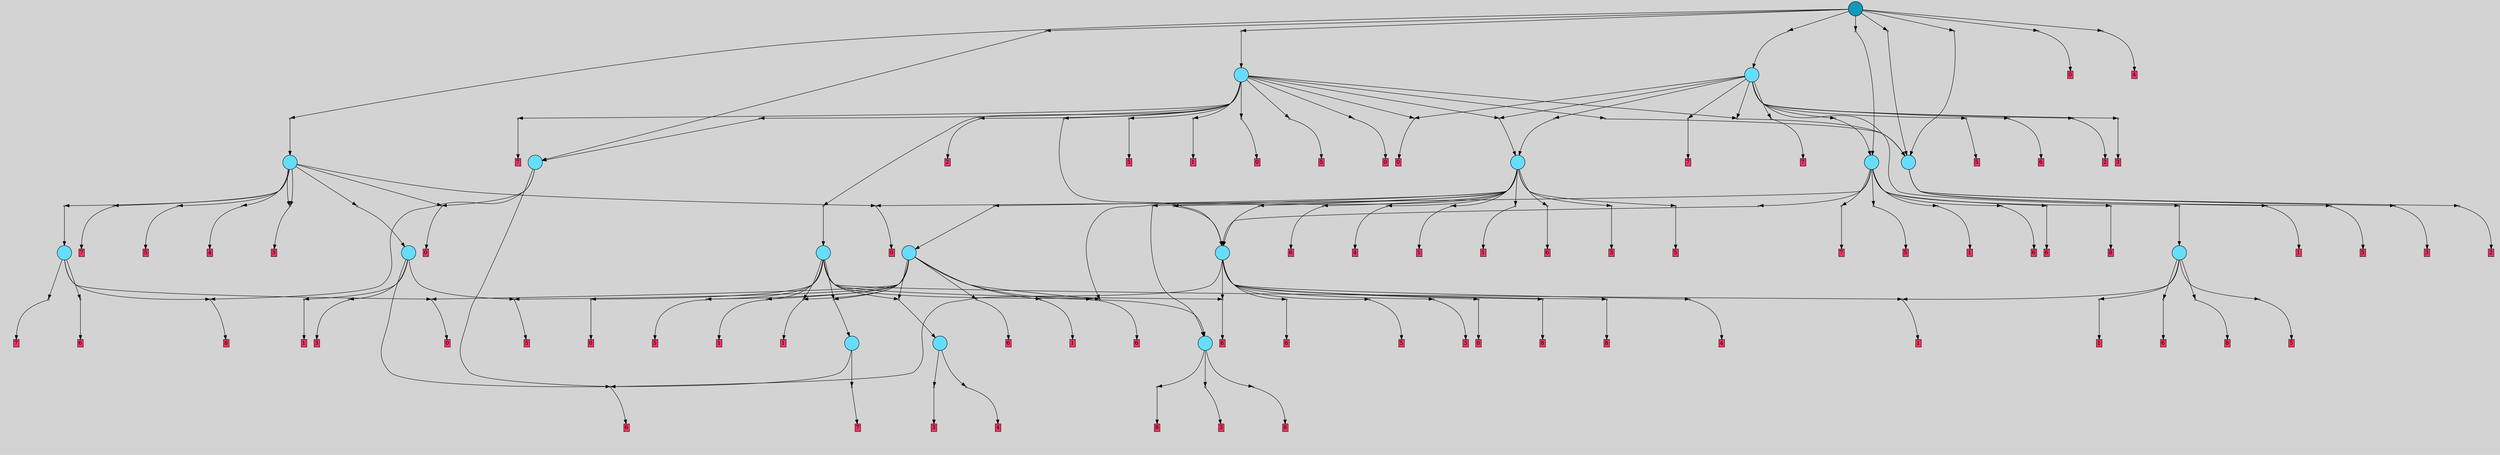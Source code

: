 // File exported with GEGELATI v1.3.1
// On the 2024-07-09 16:33:55
// With the MARL::MarlTPGGraphDotExporter
digraph{
	graph[pad = "0.212, 0.055" bgcolor = lightgray]
	node[shape=circle style = filled label = ""]
		T3 [fillcolor="#66ddff"]
		T6 [fillcolor="#66ddff"]
		T8 [fillcolor="#66ddff"]
		T192 [fillcolor="#66ddff"]
		T199 [fillcolor="#66ddff"]
		T248 [fillcolor="#66ddff"]
		T272 [fillcolor="#66ddff"]
		T423 [fillcolor="#66ddff"]
		T457 [fillcolor="#66ddff"]
		T504 [fillcolor="#66ddff"]
		T698 [fillcolor="#66ddff"]
		T935 [fillcolor="#66ddff"]
		T1067 [fillcolor="#66ddff"]
		T1393 [fillcolor="#66ddff"]
		T1749 [fillcolor="#66ddff"]
		T2502 [fillcolor="#66ddff"]
		T2834 [fillcolor="#1199bb"]
		P28513 [fillcolor="#cccccc" shape=point] //
		I28513 [shape=box style=invis label="2|5&0|0#1|0&#92;n7|0&1|3#4|5&#92;n5|2&2|2#2|2&#92;n"]
		P28513 -> I28513[style=invis]
		A18409 [fillcolor="#ff3366" shape=box margin=0.03 width=0 height=0 label="3"]
		T3 -> P28513 -> A18409
		P28514 [fillcolor="#cccccc" shape=point] //
		I28514 [shape=box style=invis label="6|7&4|7#4|2&#92;n6|1&3|3#4|2&#92;n4|2&1|7#0|2&#92;n"]
		P28514 -> I28514[style=invis]
		A18410 [fillcolor="#ff3366" shape=box margin=0.03 width=0 height=0 label="4"]
		T3 -> P28514 -> A18410
		P28515 [fillcolor="#cccccc" shape=point] //
		I28515 [shape=box style=invis label="3|0&0|2#3|5&#92;n"]
		P28515 -> I28515[style=invis]
		A18411 [fillcolor="#ff3366" shape=box margin=0.03 width=0 height=0 label="6"]
		T6 -> P28515 -> A18411
		P28516 [fillcolor="#cccccc" shape=point] //
		I28516 [shape=box style=invis label="8|6&2|7#0|7&#92;n6|6&0|5#3|7&#92;n8|6&4|6#1|4&#92;n5|3&0|3#1|5&#92;n0|5&1|5#0|6&#92;n2|1&0|0#3|0&#92;n7|1&3|2#2|2&#92;n7|4&4|0#3|6&#92;n"]
		P28516 -> I28516[style=invis]
		A18412 [fillcolor="#ff3366" shape=box margin=0.03 width=0 height=0 label="7"]
		T6 -> P28516 -> A18412
		P28517 [fillcolor="#cccccc" shape=point] //
		I28517 [shape=box style=invis label="2|1&4|5#0|0&#92;n2|6&4|1#2|2&#92;n2|2&0|6#3|0&#92;n4|5&3|1#0|6&#92;n6|4&2|2#0|7&#92;n6|2&4|5#0|7&#92;n3|6&0|6#4|4&#92;n"]
		P28517 -> I28517[style=invis]
		A18413 [fillcolor="#ff3366" shape=box margin=0.03 width=0 height=0 label="8"]
		T8 -> P28517 -> A18413
		P28518 [fillcolor="#cccccc" shape=point] //
		I28518 [shape=box style=invis label="4|1&4|2#0|6&#92;n1|6&2|3#4|0&#92;n7|5&4|0#2|7&#92;n"]
		P28518 -> I28518[style=invis]
		A18414 [fillcolor="#ff3366" shape=box margin=0.03 width=0 height=0 label="0"]
		T8 -> P28518 -> A18414
		T8 -> P28515
		P28519 [fillcolor="#cccccc" shape=point] //
		I28519 [shape=box style=invis label="6|2&3|0#2|2&#92;n"]
		P28519 -> I28519[style=invis]
		A18415 [fillcolor="#ff3366" shape=box margin=0.03 width=0 height=0 label="1"]
		T192 -> P28519 -> A18415
		P28520 [fillcolor="#cccccc" shape=point] //
		I28520 [shape=box style=invis label="0|4&0|6#2|5&#92;n3|0&3|2#3|5&#92;n"]
		P28520 -> I28520[style=invis]
		A18416 [fillcolor="#ff3366" shape=box margin=0.03 width=0 height=0 label="6"]
		T192 -> P28520 -> A18416
		P28521 [fillcolor="#cccccc" shape=point] //
		I28521 [shape=box style=invis label="2|1&4|5#2|0&#92;n6|4&2|2#0|7&#92;n4|2&3|1#3|3&#92;n2|2&0|6#3|0&#92;n4|5&3|1#0|6&#92;n2|6&4|1#2|2&#92;n6|2&4|5#0|7&#92;n3|6&0|6#4|4&#92;n"]
		P28521 -> I28521[style=invis]
		A18417 [fillcolor="#ff3366" shape=box margin=0.03 width=0 height=0 label="8"]
		T192 -> P28521 -> A18417
		P28522 [fillcolor="#cccccc" shape=point] //
		I28522 [shape=box style=invis label="8|0&1|0#2|0&#92;n1|7&4|5#4|2&#92;n6|2&3|6#3|1&#92;n5|5&4|3#2|2&#92;n8|5&1|2#1|0&#92;n2|0&3|4#0|0&#92;n6|7&2|4#0|4&#92;n1|2&1|1#2|3&#92;n"]
		P28522 -> I28522[style=invis]
		A18418 [fillcolor="#ff3366" shape=box margin=0.03 width=0 height=0 label="1"]
		T192 -> P28522 -> A18418
		P28523 [fillcolor="#cccccc" shape=point] //
		I28523 [shape=box style=invis label="8|1&4|1#2|1&#92;n4|3&1|6#4|6&#92;n4|7&4|0#0|5&#92;n3|4&3|1#4|4&#92;n0|0&2|7#0|2&#92;n3|4&0|3#4|4&#92;n"]
		P28523 -> I28523[style=invis]
		A18419 [fillcolor="#ff3366" shape=box margin=0.03 width=0 height=0 label="5"]
		T192 -> P28523 -> A18419
		P28524 [fillcolor="#cccccc" shape=point] //
		I28524 [shape=box style=invis label="2|2&2|4#0|5&#92;n0|0&0|0#2|1&#92;n"]
		P28524 -> I28524[style=invis]
		A18420 [fillcolor="#ff3366" shape=box margin=0.03 width=0 height=0 label="0"]
		T199 -> P28524 -> A18420
		P28525 [fillcolor="#cccccc" shape=point] //
		I28525 [shape=box style=invis label="3|0&0|3#0|5&#92;n"]
		P28525 -> I28525[style=invis]
		A18421 [fillcolor="#ff3366" shape=box margin=0.03 width=0 height=0 label="6"]
		T199 -> P28525 -> A18421
		P28526 [fillcolor="#cccccc" shape=point] //
		I28526 [shape=box style=invis label="7|0&3|7#2|5&#92;n2|1&0|0#3|0&#92;n0|5&1|5#0|6&#92;n8|6&4|6#1|4&#92;n7|1&3|2#2|2&#92;n5|3&1|3#1|5&#92;n6|6&0|5#3|7&#92;n8|6&2|7#3|7&#92;n8|2&1|3#3|4&#92;n"]
		P28526 -> I28526[style=invis]
		A18422 [fillcolor="#ff3366" shape=box margin=0.03 width=0 height=0 label="7"]
		T199 -> P28526 -> A18422
		T199 -> P28517
		P28527 [fillcolor="#cccccc" shape=point] //
		I28527 [shape=box style=invis label="7|0&3|7#2|3&#92;n3|6&3|3#3|5&#92;n5|3&0|5#3|4&#92;n"]
		P28527 -> I28527[style=invis]
		A18423 [fillcolor="#ff3366" shape=box margin=0.03 width=0 height=0 label="3"]
		T248 -> P28527 -> A18423
		P28528 [fillcolor="#cccccc" shape=point] //
		I28528 [shape=box style=invis label="7|1&0|0#2|0&#92;n2|3&0|6#4|0&#92;n7|5&3|5#4|6&#92;n3|2&4|6#0|4&#92;n2|0&4|4#2|4&#92;n3|3&0|4#0|5&#92;n"]
		P28528 -> I28528[style=invis]
		A18424 [fillcolor="#ff3366" shape=box margin=0.03 width=0 height=0 label="8"]
		T248 -> P28528 -> A18424
		P28529 [fillcolor="#cccccc" shape=point] //
		I28529 [shape=box style=invis label="2|1&4|5#0|4&#92;n2|6&4|1#2|2&#92;n4|5&3|1#0|6&#92;n6|4&2|2#0|7&#92;n3|6&0|6#4|4&#92;n6|2&4|5#0|7&#92;n"]
		P28529 -> I28529[style=invis]
		A18425 [fillcolor="#ff3366" shape=box margin=0.03 width=0 height=0 label="8"]
		T248 -> P28529 -> A18425
		P28530 [fillcolor="#cccccc" shape=point] //
		I28530 [shape=box style=invis label="4|3&1|6#4|6&#92;n0|0&0|5#2|5&#92;n8|1&4|1#2|1&#92;n3|4&3|1#4|4&#92;n4|7&4|0#0|5&#92;n"]
		P28530 -> I28530[style=invis]
		A18426 [fillcolor="#ff3366" shape=box margin=0.03 width=0 height=0 label="5"]
		T272 -> P28530 -> A18426
		T272 -> P28515
		P28531 [fillcolor="#cccccc" shape=point] //
		I28531 [shape=box style=invis label="6|0&4|0#1|2&#92;n"]
		P28531 -> I28531[style=invis]
		A18427 [fillcolor="#ff3366" shape=box margin=0.03 width=0 height=0 label="1"]
		T272 -> P28531 -> A18427
		P28532 [fillcolor="#cccccc" shape=point] //
		I28532 [shape=box style=invis label="5|2&2|2#2|2&#92;n2|6&2|4#1|6&#92;n2|3&3|3#0|1&#92;n7|0&1|3#4|5&#92;n2|5&0|0#1|0&#92;n"]
		P28532 -> I28532[style=invis]
		A18428 [fillcolor="#ff3366" shape=box margin=0.03 width=0 height=0 label="3"]
		T272 -> P28532 -> A18428
		P28533 [fillcolor="#cccccc" shape=point] //
		I28533 [shape=box style=invis label="6|5&2|2#2|7&#92;n4|0&1|1#4|7&#92;n"]
		P28533 -> I28533[style=invis]
		A18429 [fillcolor="#ff3366" shape=box margin=0.03 width=0 height=0 label="1"]
		T423 -> P28533 -> A18429
		P28534 [fillcolor="#cccccc" shape=point] //
		I28534 [shape=box style=invis label="4|3&1|6#3|6&#92;n4|7&4|0#0|5&#92;n0|0&3|5#2|5&#92;n3|2&3|5#1|2&#92;n3|4&3|1#4|4&#92;n8|1&4|1#2|1&#92;n"]
		P28534 -> I28534[style=invis]
		A18430 [fillcolor="#ff3366" shape=box margin=0.03 width=0 height=0 label="5"]
		T423 -> P28534 -> A18430
		P28535 [fillcolor="#cccccc" shape=point] //
		I28535 [shape=box style=invis label="6|1&2|7#0|0&#92;n8|1&3|7#1|1&#92;n3|0&2|2#0|5&#92;n7|3&0|4#4|0&#92;n"]
		P28535 -> I28535[style=invis]
		A18431 [fillcolor="#ff3366" shape=box margin=0.03 width=0 height=0 label="3"]
		T423 -> P28535 -> A18431
		P28536 [fillcolor="#cccccc" shape=point] //
		I28536 [shape=box style=invis label="6|5&0|6#1|4&#92;n3|0&2|1#4|0&#92;n"]
		P28536 -> I28536[style=invis]
		A18432 [fillcolor="#ff3366" shape=box margin=0.03 width=0 height=0 label="2"]
		T423 -> P28536 -> A18432
		P28537 [fillcolor="#cccccc" shape=point] //
		I28537 [shape=box style=invis label="7|0&2|2#3|4&#92;n5|5&1|0#0|2&#92;n1|6&2|6#3|5&#92;n0|1&3|5#4|4&#92;n5|6&1|2#0|1&#92;n8|6&4|5#4|0&#92;n"]
		P28537 -> I28537[style=invis]
		A18433 [fillcolor="#ff3366" shape=box margin=0.03 width=0 height=0 label="7"]
		T457 -> P28537 -> A18433
		P28538 [fillcolor="#cccccc" shape=point] //
		I28538 [shape=box style=invis label="5|7&4|2#0|3&#92;n6|3&4|2#1|4&#92;n2|0&2|6#2|7&#92;n"]
		P28538 -> I28538[style=invis]
		T457 -> P28538 -> T199
		P28539 [fillcolor="#cccccc" shape=point] //
		I28539 [shape=box style=invis label="3|7&4|5#2|7&#92;n1|0&1|6#3|6&#92;n1|1&0|6#0|5&#92;n8|6&0|4#4|4&#92;n"]
		P28539 -> I28539[style=invis]
		A18434 [fillcolor="#ff3366" shape=box margin=0.03 width=0 height=0 label="3"]
		T457 -> P28539 -> A18434
		P28540 [fillcolor="#cccccc" shape=point] //
		I28540 [shape=box style=invis label="3|6&0|6#4|4&#92;n1|0&4|3#0|4&#92;n1|3&2|1#2|7&#92;n1|1&4|6#0|6&#92;n0|1&4|4#4|1&#92;n0|7&3|1#0|1&#92;n4|5&4|2#0|2&#92;n6|7&4|1#0|2&#92;n"]
		P28540 -> I28540[style=invis]
		T457 -> P28540 -> T272
		T457 -> P28518
		P28541 [fillcolor="#cccccc" shape=point] //
		I28541 [shape=box style=invis label="2|0&2|4#1|4&#92;n8|2&1|5#4|4&#92;n2|5&1|0#4|1&#92;n8|1&0|5#3|0&#92;n"]
		P28541 -> I28541[style=invis]
		A18435 [fillcolor="#ff3366" shape=box margin=0.03 width=0 height=0 label="0"]
		T457 -> P28541 -> A18435
		T457 -> P28539
		P28542 [fillcolor="#cccccc" shape=point] //
		I28542 [shape=box style=invis label="0|6&0|7#0|6&#92;n8|3&0|7#0|3&#92;n7|3&2|4#4|2&#92;n1|2&1|4#0|7&#92;n1|7&2|1#1|0&#92;n5|0&4|4#0|5&#92;n"]
		P28542 -> I28542[style=invis]
		A18436 [fillcolor="#ff3366" shape=box margin=0.03 width=0 height=0 label="5"]
		T457 -> P28542 -> A18436
		P28543 [fillcolor="#cccccc" shape=point] //
		I28543 [shape=box style=invis label="2|1&3|3#4|2&#92;n6|7&2|5#3|7&#92;n2|0&4|3#2|7&#92;n"]
		P28543 -> I28543[style=invis]
		A18437 [fillcolor="#ff3366" shape=box margin=0.03 width=0 height=0 label="4"]
		T457 -> P28543 -> A18437
		P28544 [fillcolor="#cccccc" shape=point] //
		I28544 [shape=box style=invis label="1|5&1|6#2|1&#92;n4|1&1|6#4|2&#92;n6|6&1|3#2|1&#92;n1|3&4|6#1|2&#92;n3|2&2|2#0|4&#92;n6|6&3|7#2|3&#92;n0|0&0|7#2|4&#92;n"]
		P28544 -> I28544[style=invis]
		A18438 [fillcolor="#ff3366" shape=box margin=0.03 width=0 height=0 label="0"]
		T504 -> P28544 -> A18438
		P28545 [fillcolor="#cccccc" shape=point] //
		I28545 [shape=box style=invis label="1|2&3|7#3|5&#92;n4|5&3|1#0|6&#92;n4|6&4|0#0|4&#92;n3|0&0|6#4|2&#92;n2|2&0|6#0|1&#92;n"]
		P28545 -> I28545[style=invis]
		A18439 [fillcolor="#ff3366" shape=box margin=0.03 width=0 height=0 label="8"]
		T504 -> P28545 -> A18439
		P28546 [fillcolor="#cccccc" shape=point] //
		I28546 [shape=box style=invis label="7|0&1|6#4|2&#92;n3|7&1|0#1|2&#92;n3|3&0|0#0|4&#92;n0|3&1|4#2|7&#92;n8|6&0|4#2|0&#92;n"]
		P28546 -> I28546[style=invis]
		A18440 [fillcolor="#ff3366" shape=box margin=0.03 width=0 height=0 label="6"]
		T504 -> P28546 -> A18440
		P28547 [fillcolor="#cccccc" shape=point] //
		I28547 [shape=box style=invis label="2|4&0|0#0|6&#92;n"]
		P28547 -> I28547[style=invis]
		A18441 [fillcolor="#ff3366" shape=box margin=0.03 width=0 height=0 label="8"]
		T504 -> P28547 -> A18441
		P28548 [fillcolor="#cccccc" shape=point] //
		I28548 [shape=box style=invis label="6|3&1|6#3|5&#92;n6|0&2|4#1|6&#92;n6|7&4|7#4|2&#92;n6|1&3|3#4|7&#92;n4|2&1|7#0|5&#92;n"]
		P28548 -> I28548[style=invis]
		A18442 [fillcolor="#ff3366" shape=box margin=0.03 width=0 height=0 label="4"]
		T504 -> P28548 -> A18442
		T504 -> P28515
		P28549 [fillcolor="#cccccc" shape=point] //
		I28549 [shape=box style=invis label="1|4&0|2#4|5&#92;n7|0&2|2#1|7&#92;n"]
		P28549 -> I28549[style=invis]
		A18443 [fillcolor="#ff3366" shape=box margin=0.03 width=0 height=0 label="6"]
		T504 -> P28549 -> A18443
		P28550 [fillcolor="#cccccc" shape=point] //
		I28550 [shape=box style=invis label="4|3&1|6#4|6&#92;n3|4&3|1#4|4&#92;n8|1&2|1#2|1&#92;n4|3&0|4#0|2&#92;n0|0&0|5#2|5&#92;n"]
		P28550 -> I28550[style=invis]
		A18444 [fillcolor="#ff3366" shape=box margin=0.03 width=0 height=0 label="5"]
		T504 -> P28550 -> A18444
		P28551 [fillcolor="#cccccc" shape=point] //
		I28551 [shape=box style=invis label="0|0&2|0#2|4&#92;n3|6&4|3#2|6&#92;n4|3&1|3#4|6&#92;n"]
		P28551 -> I28551[style=invis]
		A18445 [fillcolor="#ff3366" shape=box margin=0.03 width=0 height=0 label="3"]
		T504 -> P28551 -> A18445
		P28552 [fillcolor="#cccccc" shape=point] //
		I28552 [shape=box style=invis label="8|0&3|6#1|2&#92;n5|7&1|2#4|2&#92;n4|7&4|0#2|3&#92;n3|4&3|2#4|3&#92;n4|5&4|7#4|4&#92;n"]
		P28552 -> I28552[style=invis]
		T698 -> P28552 -> T248
		P28553 [fillcolor="#cccccc" shape=point] //
		I28553 [shape=box style=invis label="5|0&2|4#1|1&#92;n5|6&4|7#1|2&#92;n6|4&1|4#3|7&#92;n3|4&0|5#0|1&#92;n7|5&3|6#1|3&#92;n0|6&0|4#0|7&#92;n2|6&0|6#0|5&#92;n3|7&3|0#1|2&#92;n4|1&1|6#1|3&#92;n"]
		P28553 -> I28553[style=invis]
		T698 -> P28553 -> T6
		P28554 [fillcolor="#cccccc" shape=point] //
		I28554 [shape=box style=invis label="8|0&2|4#3|0&#92;n0|4&1|2#0|7&#92;n8|5&1|2#2|0&#92;n8|0&1|1#2|0&#92;n6|7&0|4#0|4&#92;n5|5&4|3#2|2&#92;n6|0&3|6#3|1&#92;n1|2&1|1#2|3&#92;n"]
		P28554 -> I28554[style=invis]
		A18446 [fillcolor="#ff3366" shape=box margin=0.03 width=0 height=0 label="1"]
		T698 -> P28554 -> A18446
		P28555 [fillcolor="#cccccc" shape=point] //
		I28555 [shape=box style=invis label="8|0&1|0#2|0&#92;n5|0&3|1#4|3&#92;n2|3&3|4#0|3&#92;n5|6&3|1#4|2&#92;n8|5&1|3#1|0&#92;n5|7&4|5#4|2&#92;n2|7&2|4#0|4&#92;n1|2&1|1#2|3&#92;n5|5&4|3#2|2&#92;n"]
		P28555 -> I28555[style=invis]
		A18447 [fillcolor="#ff3366" shape=box margin=0.03 width=0 height=0 label="1"]
		T698 -> P28555 -> A18447
		T698 -> P28522
		P28556 [fillcolor="#cccccc" shape=point] //
		I28556 [shape=box style=invis label="4|1&3|2#2|2&#92;n0|5&0|5#4|6&#92;n4|0&2|4#3|4&#92;n6|5&0|5#3|7&#92;n8|6&4|6#1|4&#92;n8|3&2|7#2|3&#92;n8|6&2|7#0|7&#92;n5|3&0|3#1|5&#92;n"]
		P28556 -> I28556[style=invis]
		T698 -> P28556 -> T3
		P28557 [fillcolor="#cccccc" shape=point] //
		I28557 [shape=box style=invis label="0|0&0|7#2|4&#92;n1|5&1|6#2|1&#92;n3|3&1|5#0|6&#92;n1|3&4|6#1|2&#92;n4|1&1|6#2|6&#92;n"]
		P28557 -> I28557[style=invis]
		A18448 [fillcolor="#ff3366" shape=box margin=0.03 width=0 height=0 label="0"]
		T698 -> P28557 -> A18448
		P28558 [fillcolor="#cccccc" shape=point] //
		I28558 [shape=box style=invis label="4|3&1|6#4|6&#92;n4|4&2|0#2|1&#92;n4|7&4|0#0|5&#92;n3|4&3|1#4|4&#92;n0|0&2|6#0|2&#92;n0|0&3|5#1|5&#92;n"]
		P28558 -> I28558[style=invis]
		A18449 [fillcolor="#ff3366" shape=box margin=0.03 width=0 height=0 label="5"]
		T698 -> P28558 -> A18449
		T698 -> P28546
		T935 -> P28552
		T935 -> P28553
		T935 -> P28554
		T935 -> P28555
		P28559 [fillcolor="#cccccc" shape=point] //
		I28559 [shape=box style=invis label="8|0&1|0#2|1&#92;n1|7&4|5#4|2&#92;n2|0&3|4#0|0&#92;n5|5&4|3#2|2&#92;n8|5&1|2#1|0&#92;n6|2&3|6#3|1&#92;n6|7&2|4#0|4&#92;n1|2&1|1#2|3&#92;n"]
		P28559 -> I28559[style=invis]
		A18450 [fillcolor="#ff3366" shape=box margin=0.03 width=0 height=0 label="1"]
		T935 -> P28559 -> A18450
		T935 -> P28556
		T935 -> P28558
		P28560 [fillcolor="#cccccc" shape=point] //
		I28560 [shape=box style=invis label="0|3&1|4#2|7&#92;n2|3&0|0#0|4&#92;n3|7&1|0#1|2&#92;n8|1&0|0#2|2&#92;n7|0&3|6#4|2&#92;n8|6&0|4#2|0&#92;n"]
		P28560 -> I28560[style=invis]
		A18451 [fillcolor="#ff3366" shape=box margin=0.03 width=0 height=0 label="6"]
		T935 -> P28560 -> A18451
		P28561 [fillcolor="#cccccc" shape=point] //
		I28561 [shape=box style=invis label="7|0&1|6#4|2&#92;n3|3&0|0#0|4&#92;n8|0&0|4#2|0&#92;n0|3&1|4#2|7&#92;n8|4&2|5#4|7&#92;n"]
		P28561 -> I28561[style=invis]
		A18452 [fillcolor="#ff3366" shape=box margin=0.03 width=0 height=0 label="6"]
		T935 -> P28561 -> A18452
		T935 -> P28524
		T935 -> P28530
		P28562 [fillcolor="#cccccc" shape=point] //
		I28562 [shape=box style=invis label="4|0&4|1#1|2&#92;n"]
		P28562 -> I28562[style=invis]
		T1067 -> P28562 -> T504
		P28563 [fillcolor="#cccccc" shape=point] //
		I28563 [shape=box style=invis label="6|4&4|2#2|4&#92;n7|6&4|4#1|5&#92;n8|6&0|4#2|1&#92;n3|0&0|6#1|0&#92;n2|7&1|0#0|5&#92;n3|7&1|0#1|2&#92;n"]
		P28563 -> I28563[style=invis]
		A18453 [fillcolor="#ff3366" shape=box margin=0.03 width=0 height=0 label="6"]
		T1067 -> P28563 -> A18453
		P28564 [fillcolor="#cccccc" shape=point] //
		I28564 [shape=box style=invis label="3|4&4|5#1|0&#92;n1|1&1|1#1|2&#92;n"]
		P28564 -> I28564[style=invis]
		A18454 [fillcolor="#ff3366" shape=box margin=0.03 width=0 height=0 label="4"]
		T1067 -> P28564 -> A18454
		P28565 [fillcolor="#cccccc" shape=point] //
		I28565 [shape=box style=invis label="3|6&1|2#2|5&#92;n5|6&0|7#1|3&#92;n1|3&4|4#1|5&#92;n3|0&2|7#0|3&#92;n8|5&2|1#0|0&#92;n"]
		P28565 -> I28565[style=invis]
		A18455 [fillcolor="#ff3366" shape=box margin=0.03 width=0 height=0 label="1"]
		T1067 -> P28565 -> A18455
		P28566 [fillcolor="#cccccc" shape=point] //
		I28566 [shape=box style=invis label="8|0&1|0#2|0&#92;n1|7&4|5#4|2&#92;n6|2&3|6#3|1&#92;n1|2&1|1#2|3&#92;n2|0&3|4#0|0&#92;n6|2&2|4#0|4&#92;n5|5&4|3#2|2&#92;n"]
		P28566 -> I28566[style=invis]
		A18456 [fillcolor="#ff3366" shape=box margin=0.03 width=0 height=0 label="1"]
		T1067 -> P28566 -> A18456
		P28567 [fillcolor="#cccccc" shape=point] //
		I28567 [shape=box style=invis label="8|1&1|0#4|3&#92;n6|5&2|5#0|3&#92;n3|5&2|0#1|2&#92;n3|7&1|4#0|4&#92;n3|5&0|4#4|0&#92;n5|0&4|7#3|2&#92;n"]
		P28567 -> I28567[style=invis]
		A18457 [fillcolor="#ff3366" shape=box margin=0.03 width=0 height=0 label="6"]
		T1067 -> P28567 -> A18457
		T1067 -> P28552
		P28568 [fillcolor="#cccccc" shape=point] //
		I28568 [shape=box style=invis label="5|6&4|1#0|1&#92;n4|0&4|1#1|7&#92;n"]
		P28568 -> I28568[style=invis]
		T1067 -> P28568 -> T504
		P28569 [fillcolor="#cccccc" shape=point] //
		I28569 [shape=box style=invis label="6|0&2|3#0|6&#92;n5|4&0|0#3|4&#92;n6|6&2|5#4|5&#92;n0|0&2|3#2|1&#92;n"]
		P28569 -> I28569[style=invis]
		A18458 [fillcolor="#ff3366" shape=box margin=0.03 width=0 height=0 label="3"]
		T1067 -> P28569 -> A18458
		P28570 [fillcolor="#cccccc" shape=point] //
		I28570 [shape=box style=invis label="7|3&2|4#1|2&#92;n8|6&0|7#1|3&#92;n0|0&0|6#2|5&#92;n1|2&2|2#2|2&#92;n5|4&2|7#3|3&#92;n0|4&0|5#1|3&#92;n5|6&0|6#4|6&#92;n7|7&1|4#4|2&#92;n1|7&2|1#1|0&#92;n6|7&1|6#4|5&#92;n"]
		P28570 -> I28570[style=invis]
		T1067 -> P28570 -> T935
		P28571 [fillcolor="#cccccc" shape=point] //
		I28571 [shape=box style=invis label="7|5&0|1#4|3&#92;n3|4&3|1#0|4&#92;n0|4&0|5#2|5&#92;n8|1&2|1#2|1&#92;n4|3&0|4#0|2&#92;n"]
		P28571 -> I28571[style=invis]
		A18459 [fillcolor="#ff3366" shape=box margin=0.03 width=0 height=0 label="5"]
		T1067 -> P28571 -> A18459
		P28572 [fillcolor="#cccccc" shape=point] //
		I28572 [shape=box style=invis label="8|0&3|6#1|2&#92;n5|7&1|5#4|2&#92;n3|4&3|2#4|3&#92;n4|7&4|0#2|3&#92;n"]
		P28572 -> I28572[style=invis]
		T1067 -> P28572 -> T248
		T1393 -> P28541
		P28573 [fillcolor="#cccccc" shape=point] //
		I28573 [shape=box style=invis label="3|3&3|2#2|3&#92;n1|3&1|6#2|7&#92;n1|3&1|0#4|7&#92;n7|0&2|6#3|6&#92;n3|3&4|0#3|1&#92;n"]
		P28573 -> I28573[style=invis]
		A18460 [fillcolor="#ff3366" shape=box margin=0.03 width=0 height=0 label="6"]
		T1393 -> P28573 -> A18460
		P28574 [fillcolor="#cccccc" shape=point] //
		I28574 [shape=box style=invis label="4|0&4|2#1|2&#92;n"]
		P28574 -> I28574[style=invis]
		T1393 -> P28574 -> T504
		P28575 [fillcolor="#cccccc" shape=point] //
		I28575 [shape=box style=invis label="7|1&0|0#2|0&#92;n3|3&0|4#0|5&#92;n3|2&4|6#0|4&#92;n2|0&4|4#2|4&#92;n2|3&0|6#2|0&#92;n"]
		P28575 -> I28575[style=invis]
		A18461 [fillcolor="#ff3366" shape=box margin=0.03 width=0 height=0 label="8"]
		T1393 -> P28575 -> A18461
		P28576 [fillcolor="#cccccc" shape=point] //
		I28576 [shape=box style=invis label="6|0&4|5#2|4&#92;n2|5&3|6#4|0&#92;n1|1&1|2#4|4&#92;n0|1&0|1#4|7&#92;n2|5&2|1#2|7&#92;n2|6&2|4#4|1&#92;n"]
		P28576 -> I28576[style=invis]
		A18462 [fillcolor="#ff3366" shape=box margin=0.03 width=0 height=0 label="7"]
		T1393 -> P28576 -> A18462
		P28577 [fillcolor="#cccccc" shape=point] //
		I28577 [shape=box style=invis label="3|4&3|1#4|4&#92;n3|4&1|1#1|3&#92;n0|0&0|5#4|5&#92;n6|1&0|2#3|6&#92;n4|3&1|6#4|6&#92;n"]
		P28577 -> I28577[style=invis]
		A18463 [fillcolor="#ff3366" shape=box margin=0.03 width=0 height=0 label="5"]
		T1393 -> P28577 -> A18463
		P28578 [fillcolor="#cccccc" shape=point] //
		I28578 [shape=box style=invis label="4|7&2|2#3|0&#92;n6|0&1|0#4|0&#92;n2|7&3|0#4|1&#92;n3|6&1|7#3|7&#92;n6|1&1|4#0|2&#92;n8|2&3|5#2|0&#92;n1|5&3|2#2|2&#92;n"]
		P28578 -> I28578[style=invis]
		A18464 [fillcolor="#ff3366" shape=box margin=0.03 width=0 height=0 label="1"]
		T1393 -> P28578 -> A18464
		P28579 [fillcolor="#cccccc" shape=point] //
		I28579 [shape=box style=invis label="7|0&1|2#4|5&#92;n0|6&0|7#2|4&#92;n"]
		P28579 -> I28579[style=invis]
		A18465 [fillcolor="#ff3366" shape=box margin=0.03 width=0 height=0 label="6"]
		T1393 -> P28579 -> A18465
		P28580 [fillcolor="#cccccc" shape=point] //
		I28580 [shape=box style=invis label="4|7&4|0#0|3&#92;n0|1&3|0#2|5&#92;n4|6&2|6#0|6&#92;n2|1&3|6#0|4&#92;n4|1&0|2#3|4&#92;n3|4&3|1#4|4&#92;n3|6&4|0#0|0&#92;n6|0&1|3#0|2&#92;n"]
		P28580 -> I28580[style=invis]
		A18466 [fillcolor="#ff3366" shape=box margin=0.03 width=0 height=0 label="5"]
		T1749 -> P28580 -> A18466
		P28581 [fillcolor="#cccccc" shape=point] //
		I28581 [shape=box style=invis label="5|7&3|5#2|3&#92;n4|4&4|5#0|7&#92;n4|0&2|7#4|4&#92;n5|2&0|0#0|7&#92;n7|0&2|2#1|3&#92;n6|1&0|6#4|4&#92;n2|1&4|5#2|5&#92;n7|4&2|1#3|2&#92;n"]
		P28581 -> I28581[style=invis]
		A18467 [fillcolor="#ff3366" shape=box margin=0.03 width=0 height=0 label="0"]
		T1749 -> P28581 -> A18467
		P28582 [fillcolor="#cccccc" shape=point] //
		I28582 [shape=box style=invis label="1|0&1|0#0|6&#92;n"]
		P28582 -> I28582[style=invis]
		A18468 [fillcolor="#ff3366" shape=box margin=0.03 width=0 height=0 label="2"]
		T1749 -> P28582 -> A18468
		P28583 [fillcolor="#cccccc" shape=point] //
		I28583 [shape=box style=invis label="7|0&0|6#3|0&#92;n0|3&1|2#1|7&#92;n"]
		P28583 -> I28583[style=invis]
		T1749 -> P28583 -> T8
		P28584 [fillcolor="#cccccc" shape=point] //
		I28584 [shape=box style=invis label="6|1&1|7#0|0&#92;n1|2&2|2#0|5&#92;n7|3&0|4#4|0&#92;n3|0&2|2#0|5&#92;n"]
		P28584 -> I28584[style=invis]
		T1749 -> P28584 -> T1067
		P28585 [fillcolor="#cccccc" shape=point] //
		I28585 [shape=box style=invis label="2|0&0|1#0|2&#92;n5|4&2|2#4|6&#92;n4|0&3|4#0|5&#92;n"]
		P28585 -> I28585[style=invis]
		A18469 [fillcolor="#ff3366" shape=box margin=0.03 width=0 height=0 label="0"]
		T1749 -> P28585 -> A18469
		P28586 [fillcolor="#cccccc" shape=point] //
		I28586 [shape=box style=invis label="1|2&1|1#2|3&#92;n1|7&4|5#4|2&#92;n6|2&3|6#3|1&#92;n5|5&4|3#2|2&#92;n2|0&3|4#0|0&#92;n6|7&2|1#0|4&#92;n8|0&1|0#2|0&#92;n"]
		P28586 -> I28586[style=invis]
		T1749 -> P28586 -> T423
		P28587 [fillcolor="#cccccc" shape=point] //
		I28587 [shape=box style=invis label="1|0&3|5#1|5&#92;n4|4&2|0#2|1&#92;n4|7&4|0#3|5&#92;n4|2&1|6#4|6&#92;n3|4&3|1#4|4&#92;n"]
		P28587 -> I28587[style=invis]
		A18470 [fillcolor="#ff3366" shape=box margin=0.03 width=0 height=0 label="7"]
		T1749 -> P28587 -> A18470
		P28588 [fillcolor="#cccccc" shape=point] //
		I28588 [shape=box style=invis label="8|6&2|6#0|5&#92;n0|2&2|6#1|2&#92;n0|4&3|4#3|2&#92;n3|3&4|6#0|2&#92;n3|6&4|2#1|4&#92;n1|6&3|0#2|1&#92;n6|6&4|0#0|5&#92;n7|0&3|5#4|1&#92;n4|3&4|6#3|5&#92;n"]
		P28588 -> I28588[style=invis]
		A18471 [fillcolor="#ff3366" shape=box margin=0.03 width=0 height=0 label="5"]
		T1749 -> P28588 -> A18471
		P28589 [fillcolor="#cccccc" shape=point] //
		I28589 [shape=box style=invis label="8|5&1|6#1|0&#92;n7|0&4|1#2|0&#92;n6|2&3|6#3|1&#92;n4|6&2|1#0|7&#92;n5|2&0|3#2|2&#92;n7|7&2|4#0|4&#92;n1|7&4|5#4|2&#92;n"]
		P28589 -> I28589[style=invis]
		A18472 [fillcolor="#ff3366" shape=box margin=0.03 width=0 height=0 label="1"]
		T1749 -> P28589 -> A18472
		P28590 [fillcolor="#cccccc" shape=point] //
		I28590 [shape=box style=invis label="6|3&1|5#0|4&#92;n3|5&2|0#1|1&#92;n2|4&3|0#0|0&#92;n6|1&0|4#2|2&#92;n3|2&3|3#3|1&#92;n8|0&1|2#2|0&#92;n"]
		P28590 -> I28590[style=invis]
		T1749 -> P28590 -> T423
		P28591 [fillcolor="#cccccc" shape=point] //
		I28591 [shape=box style=invis label="7|4&2|1#3|2&#92;n4|0&2|7#4|4&#92;n5|2&0|0#0|7&#92;n7|0&2|2#1|3&#92;n6|1&0|6#4|4&#92;n2|1&4|5#2|5&#92;n4|4&4|5#0|7&#92;n"]
		P28591 -> I28591[style=invis]
		A18473 [fillcolor="#ff3366" shape=box margin=0.03 width=0 height=0 label="0"]
		T1749 -> P28591 -> A18473
		P28592 [fillcolor="#cccccc" shape=point] //
		I28592 [shape=box style=invis label="4|0&4|1#1|7&#92;n"]
		P28592 -> I28592[style=invis]
		T1749 -> P28592 -> T504
		P28593 [fillcolor="#cccccc" shape=point] //
		I28593 [shape=box style=invis label="6|2&1|2#3|2&#92;n5|0&4|4#0|5&#92;n8|7&2|0#4|1&#92;n0|5&0|7#0|6&#92;n8|3&0|7#1|7&#92;n8|0&0|5#2|0&#92;n1|7&2|1#1|0&#92;n1|2&1|4#0|7&#92;n2|3&1|4#0|3&#92;n"]
		P28593 -> I28593[style=invis]
		T1749 -> P28593 -> T698
		P28594 [fillcolor="#cccccc" shape=point] //
		I28594 [shape=box style=invis label="5|0&4|4#4|5&#92;n8|7&2|0#2|1&#92;n8|0&0|5#4|0&#92;n7|2&4|5#2|5&#92;n1|7&2|4#1|0&#92;n0|5&0|7#0|6&#92;n6|2&1|2#3|2&#92;n0|4&4|6#3|7&#92;n"]
		P28594 -> I28594[style=invis]
		A18474 [fillcolor="#ff3366" shape=box margin=0.03 width=0 height=0 label="5"]
		T2502 -> P28594 -> A18474
		T2502 -> P28584
		P28595 [fillcolor="#cccccc" shape=point] //
		I28595 [shape=box style=invis label="1|7&2|0#3|2&#92;n3|7&3|7#3|7&#92;n6|0&0|3#4|7&#92;n4|4&1|0#4|7&#92;n"]
		P28595 -> I28595[style=invis]
		A18475 [fillcolor="#ff3366" shape=box margin=0.03 width=0 height=0 label="6"]
		T2502 -> P28595 -> A18475
		T2502 -> P28586
		T2502 -> P28585
		P28596 [fillcolor="#cccccc" shape=point] //
		I28596 [shape=box style=invis label="4|4&3|1#1|3&#92;n6|0&2|5#4|0&#92;n3|1&2|2#1|6&#92;n"]
		P28596 -> I28596[style=invis]
		T2502 -> P28596 -> T1067
		P28597 [fillcolor="#cccccc" shape=point] //
		I28597 [shape=box style=invis label="0|0&0|0#2|1&#92;n4|0&2|1#1|7&#92;n1|0&4|4#4|3&#92;n4|4&3|5#2|2&#92;n2|6&3|3#4|2&#92;n3|5&1|5#3|0&#92;n5|7&2|0#0|3&#92;n6|7&1|2#1|2&#92;n6|5&1|7#2|0&#92;n"]
		P28597 -> I28597[style=invis]
		T2502 -> P28597 -> T1393
		P28598 [fillcolor="#cccccc" shape=point] //
		I28598 [shape=box style=invis label="5|0&0|5#1|7&#92;n5|3&2|3#2|2&#92;n7|1&4|1#2|1&#92;n"]
		P28598 -> I28598[style=invis]
		T2502 -> P28598 -> T192
		P28599 [fillcolor="#cccccc" shape=point] //
		I28599 [shape=box style=invis label="2|2&0|1#1|5&#92;n0|5&3|3#4|3&#92;n2|0&2|1#2|6&#92;n"]
		P28599 -> I28599[style=invis]
		A18476 [fillcolor="#ff3366" shape=box margin=0.03 width=0 height=0 label="2"]
		T2502 -> P28599 -> A18476
		P28600 [fillcolor="#cccccc" shape=point] //
		I28600 [shape=box style=invis label="1|2&3|1#4|2&#92;n8|5&3|4#1|2&#92;n8|7&0|4#2|1&#92;n0|0&1|4#4|0&#92;n0|2&1|0#4|4&#92;n"]
		P28600 -> I28600[style=invis]
		A18477 [fillcolor="#ff3366" shape=box margin=0.03 width=0 height=0 label="3"]
		T2502 -> P28600 -> A18477
		P28601 [fillcolor="#cccccc" shape=point] //
		I28601 [shape=box style=invis label="7|4&2|1#3|2&#92;n4|0&2|7#4|4&#92;n4|4&4|5#3|7&#92;n5|0&2|3#0|5&#92;n7|0&2|2#1|3&#92;n6|1&0|6#4|4&#92;n2|1&4|5#2|5&#92;n5|2&0|0#0|7&#92;n"]
		P28601 -> I28601[style=invis]
		A18478 [fillcolor="#ff3366" shape=box margin=0.03 width=0 height=0 label="7"]
		T2502 -> P28601 -> A18478
		P28602 [fillcolor="#cccccc" shape=point] //
		I28602 [shape=box style=invis label="1|5&2|5#2|3&#92;n0|1&0|1#4|7&#92;n1|1&1|2#4|4&#92;n2|5&2|1#2|7&#92;n6|0&4|5#2|4&#92;n"]
		P28602 -> I28602[style=invis]
		A18479 [fillcolor="#ff3366" shape=box margin=0.03 width=0 height=0 label="7"]
		T2502 -> P28602 -> A18479
		P28603 [fillcolor="#cccccc" shape=point] //
		I28603 [shape=box style=invis label="1|7&4|5#4|2&#92;n3|4&4|3#4|5&#92;n8|0&1|0#2|0&#92;n1|7&1|1#2|0&#92;n5|5&4|3#2|2&#92;n2|0&0|4#0|0&#92;n6|7&2|1#0|4&#92;n6|2&3|6#3|1&#92;n"]
		P28603 -> I28603[style=invis]
		T2834 -> P28603 -> T1749
		P28604 [fillcolor="#cccccc" shape=point] //
		I28604 [shape=box style=invis label="5|6&2|0#2|0&#92;n5|0&3|1#3|0&#92;n"]
		P28604 -> I28604[style=invis]
		T2834 -> P28604 -> T8
		P28605 [fillcolor="#cccccc" shape=point] //
		I28605 [shape=box style=invis label="3|0&0|1#0|2&#92;n5|1&2|2#4|5&#92;n6|5&2|1#3|3&#92;n"]
		P28605 -> I28605[style=invis]
		A18480 [fillcolor="#ff3366" shape=box margin=0.03 width=0 height=0 label="0"]
		T2834 -> P28605 -> A18480
		P28606 [fillcolor="#cccccc" shape=point] //
		I28606 [shape=box style=invis label="0|0&0|0#2|1&#92;n4|0&2|1#1|7&#92;n3|6&1|5#3|0&#92;n5|1&2|0#0|3&#92;n1|0&4|4#4|3&#92;n6|1&1|6#4|2&#92;n4|4&3|5#2|2&#92;n6|7&1|2#1|2&#92;n6|5&1|7#2|0&#92;n"]
		P28606 -> I28606[style=invis]
		T2834 -> P28606 -> T1393
		P28607 [fillcolor="#cccccc" shape=point] //
		I28607 [shape=box style=invis label="8|0&1|0#2|0&#92;n1|7&4|5#4|2&#92;n5|5&4|1#2|2&#92;n6|2&3|6#3|1&#92;n2|0&3|4#0|5&#92;n6|7&2|1#0|4&#92;n1|2&1|1#2|3&#92;n"]
		P28607 -> I28607[style=invis]
		T2834 -> P28607 -> T423
		P28608 [fillcolor="#cccccc" shape=point] //
		I28608 [shape=box style=invis label="2|0&2|6#2|7&#92;n6|4&4|4#1|4&#92;n6|7&3|1#3|4&#92;n"]
		P28608 -> I28608[style=invis]
		T2834 -> P28608 -> T2502
		P28609 [fillcolor="#cccccc" shape=point] //
		I28609 [shape=box style=invis label="8|0&2|0#2|0&#92;n1|7&4|5#4|2&#92;n6|2&3|6#3|1&#92;n6|0&3|4#0|0&#92;n1|2&1|1#2|3&#92;n6|7&2|1#0|4&#92;n"]
		P28609 -> I28609[style=invis]
		T2834 -> P28609 -> T423
		P28610 [fillcolor="#cccccc" shape=point] //
		I28610 [shape=box style=invis label="2|0&2|1#2|2&#92;n0|5&3|3#4|3&#92;n2|2&0|1#1|5&#92;n"]
		P28610 -> I28610[style=invis]
		T2834 -> P28610 -> T457
		P28611 [fillcolor="#cccccc" shape=point] //
		I28611 [shape=box style=invis label="6|1&4|4#4|5&#92;n2|0&4|2#2|2&#92;n4|1&0|2#2|3&#92;n"]
		P28611 -> I28611[style=invis]
		A18481 [fillcolor="#ff3366" shape=box margin=0.03 width=0 height=0 label="4"]
		T2834 -> P28611 -> A18481
		{ rank= same T2834 }
}
